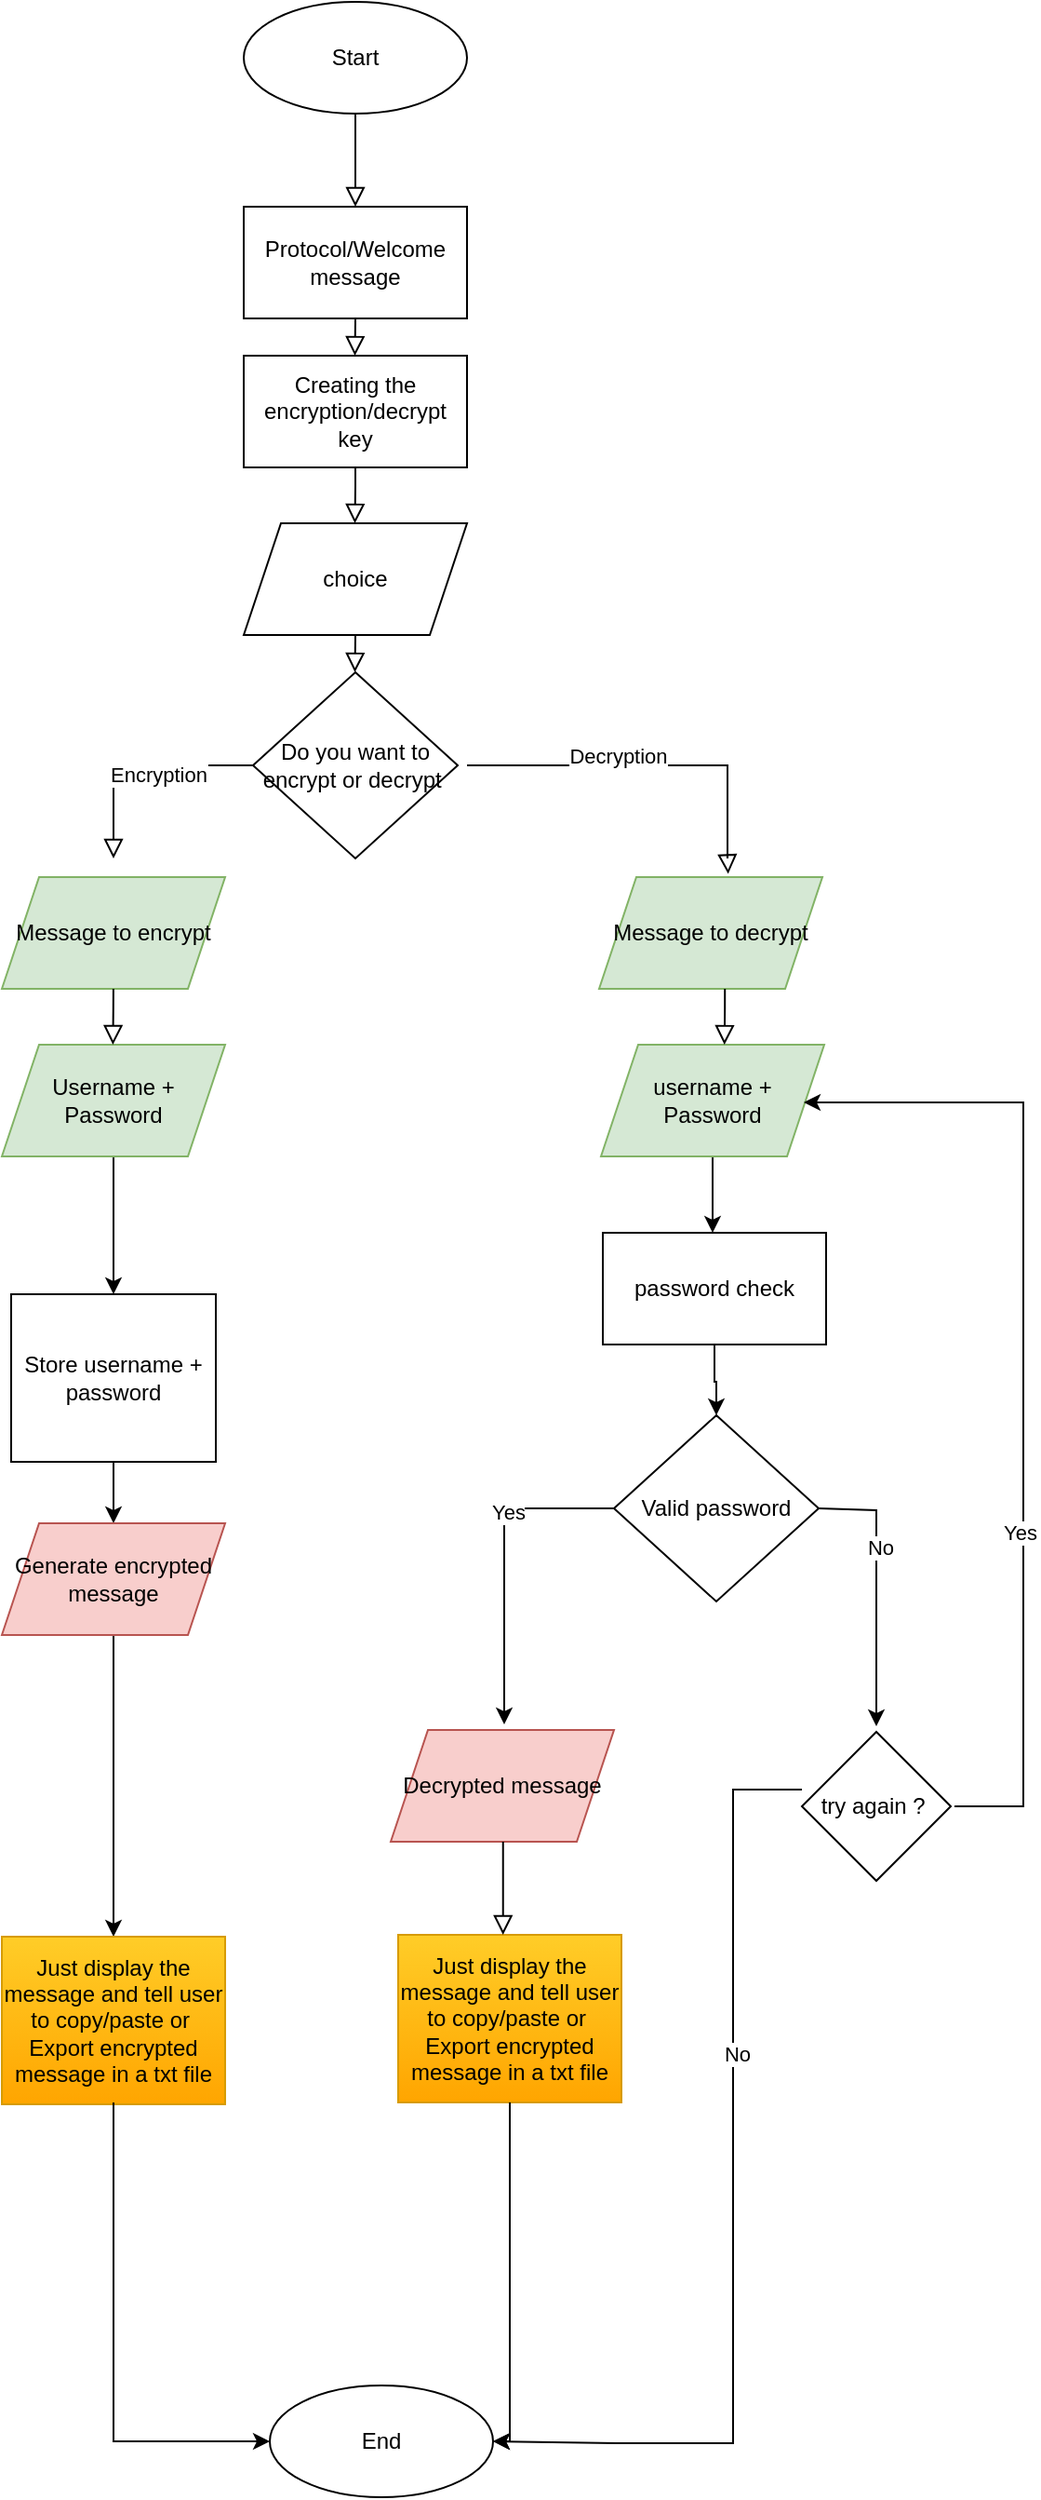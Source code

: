 <mxfile version="20.8.5" type="google"><diagram id="C5RBs43oDa-KdzZeNtuy" name="Page-1"><mxGraphModel grid="1" page="1" gridSize="10" guides="1" tooltips="1" connect="1" arrows="1" fold="1" pageScale="1" pageWidth="827" pageHeight="1169" math="0" shadow="0"><root><mxCell id="WIyWlLk6GJQsqaUBKTNV-0"/><mxCell id="WIyWlLk6GJQsqaUBKTNV-1" parent="WIyWlLk6GJQsqaUBKTNV-0"/><mxCell id="WIyWlLk6GJQsqaUBKTNV-2" value="" style="rounded=0;html=1;jettySize=auto;orthogonalLoop=1;fontSize=11;endArrow=block;endFill=0;endSize=8;strokeWidth=1;shadow=0;labelBackgroundColor=none;edgeStyle=orthogonalEdgeStyle;" edge="1" parent="WIyWlLk6GJQsqaUBKTNV-1"><mxGeometry relative="1" as="geometry"><mxPoint x="400" y="130.0" as="sourcePoint"/><mxPoint x="400" y="180" as="targetPoint"/></mxGeometry></mxCell><mxCell id="n3grZXdFwnIJrLwWCRkC-2" value="Protocol/Welcome message" style="rounded=0;whiteSpace=wrap;html=1;" vertex="1" parent="WIyWlLk6GJQsqaUBKTNV-1"><mxGeometry x="340" y="180" width="120" height="60" as="geometry"/></mxCell><mxCell id="n3grZXdFwnIJrLwWCRkC-3" value="Start" style="ellipse;whiteSpace=wrap;html=1;" vertex="1" parent="WIyWlLk6GJQsqaUBKTNV-1"><mxGeometry x="340" y="70" width="120" height="60" as="geometry"/></mxCell><mxCell id="n3grZXdFwnIJrLwWCRkC-4" value="Creating the encryption/decrypt key" style="rounded=0;whiteSpace=wrap;html=1;" vertex="1" parent="WIyWlLk6GJQsqaUBKTNV-1"><mxGeometry x="340" y="260" width="120" height="60" as="geometry"/></mxCell><mxCell id="n3grZXdFwnIJrLwWCRkC-5" value="Do you want to encrypt or decrypt&amp;nbsp;" style="rhombus;whiteSpace=wrap;html=1;" vertex="1" parent="WIyWlLk6GJQsqaUBKTNV-1"><mxGeometry x="345" y="430" width="110" height="100" as="geometry"/></mxCell><mxCell id="n3grZXdFwnIJrLwWCRkC-7" value="choice" style="shape=parallelogram;perimeter=parallelogramPerimeter;whiteSpace=wrap;html=1;fixedSize=1;" vertex="1" parent="WIyWlLk6GJQsqaUBKTNV-1"><mxGeometry x="340" y="350" width="120" height="60" as="geometry"/></mxCell><mxCell id="n3grZXdFwnIJrLwWCRkC-62" value="" style="edgeStyle=orthogonalEdgeStyle;rounded=0;orthogonalLoop=1;jettySize=auto;html=1;" edge="1" parent="WIyWlLk6GJQsqaUBKTNV-1" source="n3grZXdFwnIJrLwWCRkC-8" target="n3grZXdFwnIJrLwWCRkC-12"><mxGeometry relative="1" as="geometry"/></mxCell><mxCell id="n3grZXdFwnIJrLwWCRkC-8" value="Store username + password" style="rounded=0;whiteSpace=wrap;html=1;" vertex="1" parent="WIyWlLk6GJQsqaUBKTNV-1"><mxGeometry x="215" y="764" width="110" height="90" as="geometry"/></mxCell><mxCell id="n3grZXdFwnIJrLwWCRkC-9" value="" style="rounded=0;html=1;jettySize=auto;orthogonalLoop=1;fontSize=11;endArrow=block;endFill=0;endSize=8;strokeWidth=1;shadow=0;labelBackgroundColor=none;edgeStyle=orthogonalEdgeStyle;exitX=0;exitY=0.5;exitDx=0;exitDy=0;" edge="1" parent="WIyWlLk6GJQsqaUBKTNV-1" source="n3grZXdFwnIJrLwWCRkC-5"><mxGeometry relative="1" as="geometry"><mxPoint x="270" y="480" as="sourcePoint"/><mxPoint x="270" y="530" as="targetPoint"/><Array as="points"><mxPoint x="270" y="480"/></Array></mxGeometry></mxCell><mxCell id="n3grZXdFwnIJrLwWCRkC-10" value="Encryption" style="edgeLabel;html=1;align=center;verticalAlign=middle;resizable=0;points=[];" connectable="0" vertex="1" parent="n3grZXdFwnIJrLwWCRkC-9"><mxGeometry x="-0.187" y="5" relative="1" as="geometry"><mxPoint as="offset"/></mxGeometry></mxCell><mxCell id="n3grZXdFwnIJrLwWCRkC-11" value="Message to encrypt" style="shape=parallelogram;perimeter=parallelogramPerimeter;whiteSpace=wrap;html=1;fixedSize=1;fillColor=#d5e8d4;strokeColor=#82b366;" vertex="1" parent="WIyWlLk6GJQsqaUBKTNV-1"><mxGeometry x="210" y="540" width="120" height="60" as="geometry"/></mxCell><mxCell id="n3grZXdFwnIJrLwWCRkC-81" value="" style="edgeStyle=orthogonalEdgeStyle;rounded=0;orthogonalLoop=1;jettySize=auto;html=1;entryX=0.5;entryY=0;entryDx=0;entryDy=0;" edge="1" parent="WIyWlLk6GJQsqaUBKTNV-1" source="n3grZXdFwnIJrLwWCRkC-12" target="n3grZXdFwnIJrLwWCRkC-17"><mxGeometry relative="1" as="geometry"><mxPoint x="270" y="1027" as="targetPoint"/><Array as="points"><mxPoint x="270" y="1107"/></Array></mxGeometry></mxCell><mxCell id="n3grZXdFwnIJrLwWCRkC-12" value="Generate encrypted message" style="shape=parallelogram;perimeter=parallelogramPerimeter;whiteSpace=wrap;html=1;fixedSize=1;fillColor=#f8cecc;strokeColor=#b85450;" vertex="1" parent="WIyWlLk6GJQsqaUBKTNV-1"><mxGeometry x="210" y="887" width="120" height="60" as="geometry"/></mxCell><mxCell id="n3grZXdFwnIJrLwWCRkC-66" value="" style="edgeStyle=orthogonalEdgeStyle;rounded=0;orthogonalLoop=1;jettySize=auto;html=1;" edge="1" parent="WIyWlLk6GJQsqaUBKTNV-1" source="n3grZXdFwnIJrLwWCRkC-13" target="n3grZXdFwnIJrLwWCRkC-8"><mxGeometry relative="1" as="geometry"/></mxCell><mxCell id="n3grZXdFwnIJrLwWCRkC-13" value="Username + Password" style="shape=parallelogram;perimeter=parallelogramPerimeter;whiteSpace=wrap;html=1;fixedSize=1;fillColor=#d5e8d4;strokeColor=#82b366;" vertex="1" parent="WIyWlLk6GJQsqaUBKTNV-1"><mxGeometry x="210" y="630" width="120" height="60" as="geometry"/></mxCell><mxCell id="n3grZXdFwnIJrLwWCRkC-15" value="" style="rounded=0;html=1;jettySize=auto;orthogonalLoop=1;fontSize=11;endArrow=block;endFill=0;endSize=8;strokeWidth=1;shadow=0;labelBackgroundColor=none;edgeStyle=orthogonalEdgeStyle;entryX=0.578;entryY=-0.029;entryDx=0;entryDy=0;entryPerimeter=0;" edge="1" parent="WIyWlLk6GJQsqaUBKTNV-1" target="n3grZXdFwnIJrLwWCRkC-18"><mxGeometry relative="1" as="geometry"><mxPoint x="460" y="480" as="sourcePoint"/><mxPoint x="520" y="530" as="targetPoint"/><Array as="points"><mxPoint x="600" y="480"/><mxPoint x="600" y="530"/><mxPoint x="600" y="530"/></Array></mxGeometry></mxCell><mxCell id="n3grZXdFwnIJrLwWCRkC-16" value="Decryption" style="edgeLabel;html=1;align=center;verticalAlign=middle;resizable=0;points=[];" connectable="0" vertex="1" parent="n3grZXdFwnIJrLwWCRkC-15"><mxGeometry x="-0.187" y="5" relative="1" as="geometry"><mxPoint as="offset"/></mxGeometry></mxCell><mxCell id="n3grZXdFwnIJrLwWCRkC-17" value="Just display the message and tell user to copy/paste or&amp;nbsp;&lt;br&gt;Export encrypted message in a txt file" style="rounded=0;whiteSpace=wrap;html=1;fillColor=#ffcd28;strokeColor=#d79b00;gradientColor=#ffa500;" vertex="1" parent="WIyWlLk6GJQsqaUBKTNV-1"><mxGeometry x="210" y="1109" width="120" height="90" as="geometry"/></mxCell><mxCell id="n3grZXdFwnIJrLwWCRkC-18" value="Message to decrypt" style="shape=parallelogram;perimeter=parallelogramPerimeter;whiteSpace=wrap;html=1;fixedSize=1;fillColor=#d5e8d4;strokeColor=#82b366;" vertex="1" parent="WIyWlLk6GJQsqaUBKTNV-1"><mxGeometry x="531" y="540" width="120" height="60" as="geometry"/></mxCell><mxCell id="n3grZXdFwnIJrLwWCRkC-29" value="End" style="ellipse;whiteSpace=wrap;html=1;" vertex="1" parent="WIyWlLk6GJQsqaUBKTNV-1"><mxGeometry x="354" y="1350" width="120" height="60" as="geometry"/></mxCell><mxCell id="n3grZXdFwnIJrLwWCRkC-30" value="" style="endArrow=classic;html=1;rounded=0;entryX=0;entryY=0.5;entryDx=0;entryDy=0;" edge="1" parent="WIyWlLk6GJQsqaUBKTNV-1" target="n3grZXdFwnIJrLwWCRkC-29"><mxGeometry width="50" height="50" relative="1" as="geometry"><mxPoint x="270" y="1198" as="sourcePoint"/><mxPoint x="330" y="1228" as="targetPoint"/><Array as="points"><mxPoint x="270" y="1228"/><mxPoint x="270" y="1380"/></Array></mxGeometry></mxCell><mxCell id="n3grZXdFwnIJrLwWCRkC-31" value="Decrypted message" style="shape=parallelogram;perimeter=parallelogramPerimeter;whiteSpace=wrap;html=1;fixedSize=1;fillColor=#f8cecc;strokeColor=#b85450;" vertex="1" parent="WIyWlLk6GJQsqaUBKTNV-1"><mxGeometry x="419" y="998" width="120" height="60" as="geometry"/></mxCell><mxCell id="n3grZXdFwnIJrLwWCRkC-72" value="" style="edgeStyle=orthogonalEdgeStyle;rounded=0;orthogonalLoop=1;jettySize=auto;html=1;" edge="1" parent="WIyWlLk6GJQsqaUBKTNV-1" source="n3grZXdFwnIJrLwWCRkC-38" target="n3grZXdFwnIJrLwWCRkC-68"><mxGeometry relative="1" as="geometry"><Array as="points"><mxPoint x="592" y="720"/><mxPoint x="592" y="720"/></Array></mxGeometry></mxCell><mxCell id="n3grZXdFwnIJrLwWCRkC-38" value="username + Password" style="shape=parallelogram;perimeter=parallelogramPerimeter;whiteSpace=wrap;html=1;fixedSize=1;fillColor=#d5e8d4;strokeColor=#82b366;" vertex="1" parent="WIyWlLk6GJQsqaUBKTNV-1"><mxGeometry x="532" y="630" width="120" height="60" as="geometry"/></mxCell><mxCell id="n3grZXdFwnIJrLwWCRkC-39" value="Valid password" style="rhombus;whiteSpace=wrap;html=1;" vertex="1" parent="WIyWlLk6GJQsqaUBKTNV-1"><mxGeometry x="539" y="829" width="110" height="100" as="geometry"/></mxCell><mxCell id="n3grZXdFwnIJrLwWCRkC-47" value="" style="endArrow=classic;html=1;rounded=0;exitX=0;exitY=0.5;exitDx=0;exitDy=0;" edge="1" parent="WIyWlLk6GJQsqaUBKTNV-1" source="n3grZXdFwnIJrLwWCRkC-39"><mxGeometry width="50" height="50" relative="1" as="geometry"><mxPoint x="582" y="825" as="sourcePoint"/><mxPoint x="480" y="995" as="targetPoint"/><Array as="points"><mxPoint x="480" y="879"/></Array></mxGeometry></mxCell><mxCell id="n3grZXdFwnIJrLwWCRkC-49" value="Yes" style="edgeLabel;html=1;align=center;verticalAlign=middle;resizable=0;points=[];" connectable="0" vertex="1" parent="n3grZXdFwnIJrLwWCRkC-47"><mxGeometry x="-0.309" y="2" relative="1" as="geometry"><mxPoint as="offset"/></mxGeometry></mxCell><mxCell id="n3grZXdFwnIJrLwWCRkC-53" value="" style="endArrow=none;html=1;rounded=0;entryX=1;entryY=0.5;entryDx=0;entryDy=0;" edge="1" parent="WIyWlLk6GJQsqaUBKTNV-1" target="n3grZXdFwnIJrLwWCRkC-52"><mxGeometry width="50" height="50" relative="1" as="geometry"><mxPoint x="483" y="1118" as="sourcePoint"/><mxPoint x="413" y="1148" as="targetPoint"/><Array as="points"/></mxGeometry></mxCell><mxCell id="n3grZXdFwnIJrLwWCRkC-52" value="Just display the message and tell user to copy/paste or&amp;nbsp;&lt;br&gt;Export encrypted message in a txt file" style="rounded=0;whiteSpace=wrap;html=1;fillColor=#ffcd28;strokeColor=#d79b00;gradientColor=#ffa500;" vertex="1" parent="WIyWlLk6GJQsqaUBKTNV-1"><mxGeometry x="423" y="1108" width="120" height="90" as="geometry"/></mxCell><mxCell id="n3grZXdFwnIJrLwWCRkC-54" value="" style="rounded=0;html=1;jettySize=auto;orthogonalLoop=1;fontSize=11;endArrow=block;endFill=0;endSize=8;strokeWidth=1;shadow=0;labelBackgroundColor=none;edgeStyle=orthogonalEdgeStyle;" edge="1" parent="WIyWlLk6GJQsqaUBKTNV-1"><mxGeometry relative="1" as="geometry"><mxPoint x="479.37" y="1058" as="sourcePoint"/><mxPoint x="479.37" y="1108" as="targetPoint"/></mxGeometry></mxCell><mxCell id="n3grZXdFwnIJrLwWCRkC-55" value="" style="endArrow=classic;html=1;rounded=0;entryX=1;entryY=0.5;entryDx=0;entryDy=0;" edge="1" parent="WIyWlLk6GJQsqaUBKTNV-1" target="n3grZXdFwnIJrLwWCRkC-29"><mxGeometry width="50" height="50" relative="1" as="geometry"><mxPoint x="483" y="1198" as="sourcePoint"/><mxPoint x="483" y="1380" as="targetPoint"/><Array as="points"><mxPoint x="483" y="1267"/><mxPoint x="483" y="1380"/></Array></mxGeometry></mxCell><mxCell id="n3grZXdFwnIJrLwWCRkC-56" value="" style="rounded=0;html=1;jettySize=auto;orthogonalLoop=1;fontSize=11;endArrow=block;endFill=0;endSize=8;strokeWidth=1;shadow=0;labelBackgroundColor=none;edgeStyle=orthogonalEdgeStyle;" edge="1" parent="WIyWlLk6GJQsqaUBKTNV-1"><mxGeometry relative="1" as="geometry"><mxPoint x="400" y="240" as="sourcePoint"/><mxPoint x="399.76" y="260" as="targetPoint"/></mxGeometry></mxCell><mxCell id="n3grZXdFwnIJrLwWCRkC-57" value="" style="rounded=0;html=1;jettySize=auto;orthogonalLoop=1;fontSize=11;endArrow=block;endFill=0;endSize=8;strokeWidth=1;shadow=0;labelBackgroundColor=none;edgeStyle=orthogonalEdgeStyle;" edge="1" parent="WIyWlLk6GJQsqaUBKTNV-1"><mxGeometry relative="1" as="geometry"><mxPoint x="400" y="320" as="sourcePoint"/><mxPoint x="399.76" y="350" as="targetPoint"/><Array as="points"><mxPoint x="400" y="330"/><mxPoint x="400" y="330"/></Array></mxGeometry></mxCell><mxCell id="n3grZXdFwnIJrLwWCRkC-58" value="" style="rounded=0;html=1;jettySize=auto;orthogonalLoop=1;fontSize=11;endArrow=block;endFill=0;endSize=8;strokeWidth=1;shadow=0;labelBackgroundColor=none;edgeStyle=orthogonalEdgeStyle;" edge="1" parent="WIyWlLk6GJQsqaUBKTNV-1"><mxGeometry relative="1" as="geometry"><mxPoint x="400" y="410" as="sourcePoint"/><mxPoint x="399.76" y="430" as="targetPoint"/><Array as="points"><mxPoint x="400" y="410"/><mxPoint x="400" y="410"/></Array></mxGeometry></mxCell><mxCell id="n3grZXdFwnIJrLwWCRkC-59" value="" style="rounded=0;html=1;jettySize=auto;orthogonalLoop=1;fontSize=11;endArrow=block;endFill=0;endSize=8;strokeWidth=1;shadow=0;labelBackgroundColor=none;edgeStyle=orthogonalEdgeStyle;" edge="1" parent="WIyWlLk6GJQsqaUBKTNV-1"><mxGeometry relative="1" as="geometry"><mxPoint x="598.61" y="600.0" as="sourcePoint"/><mxPoint x="598.37" y="630.0" as="targetPoint"/><Array as="points"><mxPoint x="598.61" y="610"/><mxPoint x="598.61" y="610"/></Array></mxGeometry></mxCell><mxCell id="n3grZXdFwnIJrLwWCRkC-60" value="" style="rounded=0;html=1;jettySize=auto;orthogonalLoop=1;fontSize=11;endArrow=block;endFill=0;endSize=8;strokeWidth=1;shadow=0;labelBackgroundColor=none;edgeStyle=orthogonalEdgeStyle;" edge="1" parent="WIyWlLk6GJQsqaUBKTNV-1"><mxGeometry relative="1" as="geometry"><mxPoint x="269.95" y="600" as="sourcePoint"/><mxPoint x="269.71" y="630" as="targetPoint"/><Array as="points"><mxPoint x="269.95" y="610"/><mxPoint x="269.95" y="610"/></Array></mxGeometry></mxCell><mxCell id="n3grZXdFwnIJrLwWCRkC-67" value="" style="rounded=0;html=1;jettySize=auto;orthogonalLoop=1;fontSize=11;endArrow=block;endFill=0;endSize=8;strokeWidth=1;shadow=0;labelBackgroundColor=none;edgeStyle=orthogonalEdgeStyle;" edge="1" parent="WIyWlLk6GJQsqaUBKTNV-1"><mxGeometry relative="1" as="geometry"><mxPoint x="600.61" y="740" as="sourcePoint"/><mxPoint x="600.37" y="770" as="targetPoint"/><Array as="points"><mxPoint x="600.61" y="750"/><mxPoint x="600.61" y="750"/></Array></mxGeometry></mxCell><mxCell id="n3grZXdFwnIJrLwWCRkC-73" value="" style="edgeStyle=orthogonalEdgeStyle;rounded=0;orthogonalLoop=1;jettySize=auto;html=1;" edge="1" parent="WIyWlLk6GJQsqaUBKTNV-1" source="n3grZXdFwnIJrLwWCRkC-68" target="n3grZXdFwnIJrLwWCRkC-39"><mxGeometry relative="1" as="geometry"/></mxCell><mxCell id="n3grZXdFwnIJrLwWCRkC-68" value="password check" style="rounded=0;whiteSpace=wrap;html=1;" vertex="1" parent="WIyWlLk6GJQsqaUBKTNV-1"><mxGeometry x="533" y="731" width="120" height="60" as="geometry"/></mxCell><mxCell id="n3grZXdFwnIJrLwWCRkC-70" value="try again ?&amp;nbsp;" style="rhombus;whiteSpace=wrap;html=1;" vertex="1" parent="WIyWlLk6GJQsqaUBKTNV-1"><mxGeometry x="640" y="999" width="80" height="80" as="geometry"/></mxCell><mxCell id="n3grZXdFwnIJrLwWCRkC-74" value="" style="endArrow=classic;html=1;rounded=0;exitX=1;exitY=0.5;exitDx=0;exitDy=0;" edge="1" parent="WIyWlLk6GJQsqaUBKTNV-1" source="n3grZXdFwnIJrLwWCRkC-39"><mxGeometry width="50" height="50" relative="1" as="geometry"><mxPoint x="739" y="880" as="sourcePoint"/><mxPoint x="680" y="996" as="targetPoint"/><Array as="points"><mxPoint x="680" y="880"/></Array></mxGeometry></mxCell><mxCell id="n3grZXdFwnIJrLwWCRkC-75" value="No" style="edgeLabel;html=1;align=center;verticalAlign=middle;resizable=0;points=[];" connectable="0" vertex="1" parent="n3grZXdFwnIJrLwWCRkC-74"><mxGeometry x="-0.309" y="2" relative="1" as="geometry"><mxPoint as="offset"/></mxGeometry></mxCell><mxCell id="n3grZXdFwnIJrLwWCRkC-76" value="" style="endArrow=classic;html=1;rounded=0;entryX=1;entryY=0.5;entryDx=0;entryDy=0;" edge="1" parent="WIyWlLk6GJQsqaUBKTNV-1" target="n3grZXdFwnIJrLwWCRkC-29"><mxGeometry width="50" height="50" relative="1" as="geometry"><mxPoint x="640" y="1030" as="sourcePoint"/><mxPoint x="480" y="1381" as="targetPoint"/><Array as="points"><mxPoint x="603" y="1030"/><mxPoint x="603" y="1381"/><mxPoint x="540" y="1381"/></Array></mxGeometry></mxCell><mxCell id="n3grZXdFwnIJrLwWCRkC-77" value="No" style="edgeLabel;html=1;align=center;verticalAlign=middle;resizable=0;points=[];" connectable="0" vertex="1" parent="n3grZXdFwnIJrLwWCRkC-76"><mxGeometry x="-0.309" y="2" relative="1" as="geometry"><mxPoint as="offset"/></mxGeometry></mxCell><mxCell id="n3grZXdFwnIJrLwWCRkC-78" value="" style="endArrow=classic;html=1;rounded=0;exitX=1;exitY=0.5;exitDx=0;exitDy=0;entryX=1;entryY=0.5;entryDx=0;entryDy=0;" edge="1" parent="WIyWlLk6GJQsqaUBKTNV-1"><mxGeometry width="50" height="50" relative="1" as="geometry"><mxPoint x="722" y="1039" as="sourcePoint"/><mxPoint x="641" y="661" as="targetPoint"/><Array as="points"><mxPoint x="759" y="1039"/><mxPoint x="759" y="661"/></Array></mxGeometry></mxCell><mxCell id="n3grZXdFwnIJrLwWCRkC-79" value="Yes" style="edgeLabel;html=1;align=center;verticalAlign=middle;resizable=0;points=[];" connectable="0" vertex="1" parent="n3grZXdFwnIJrLwWCRkC-78"><mxGeometry x="-0.309" y="2" relative="1" as="geometry"><mxPoint as="offset"/></mxGeometry></mxCell></root></mxGraphModel></diagram></mxfile>